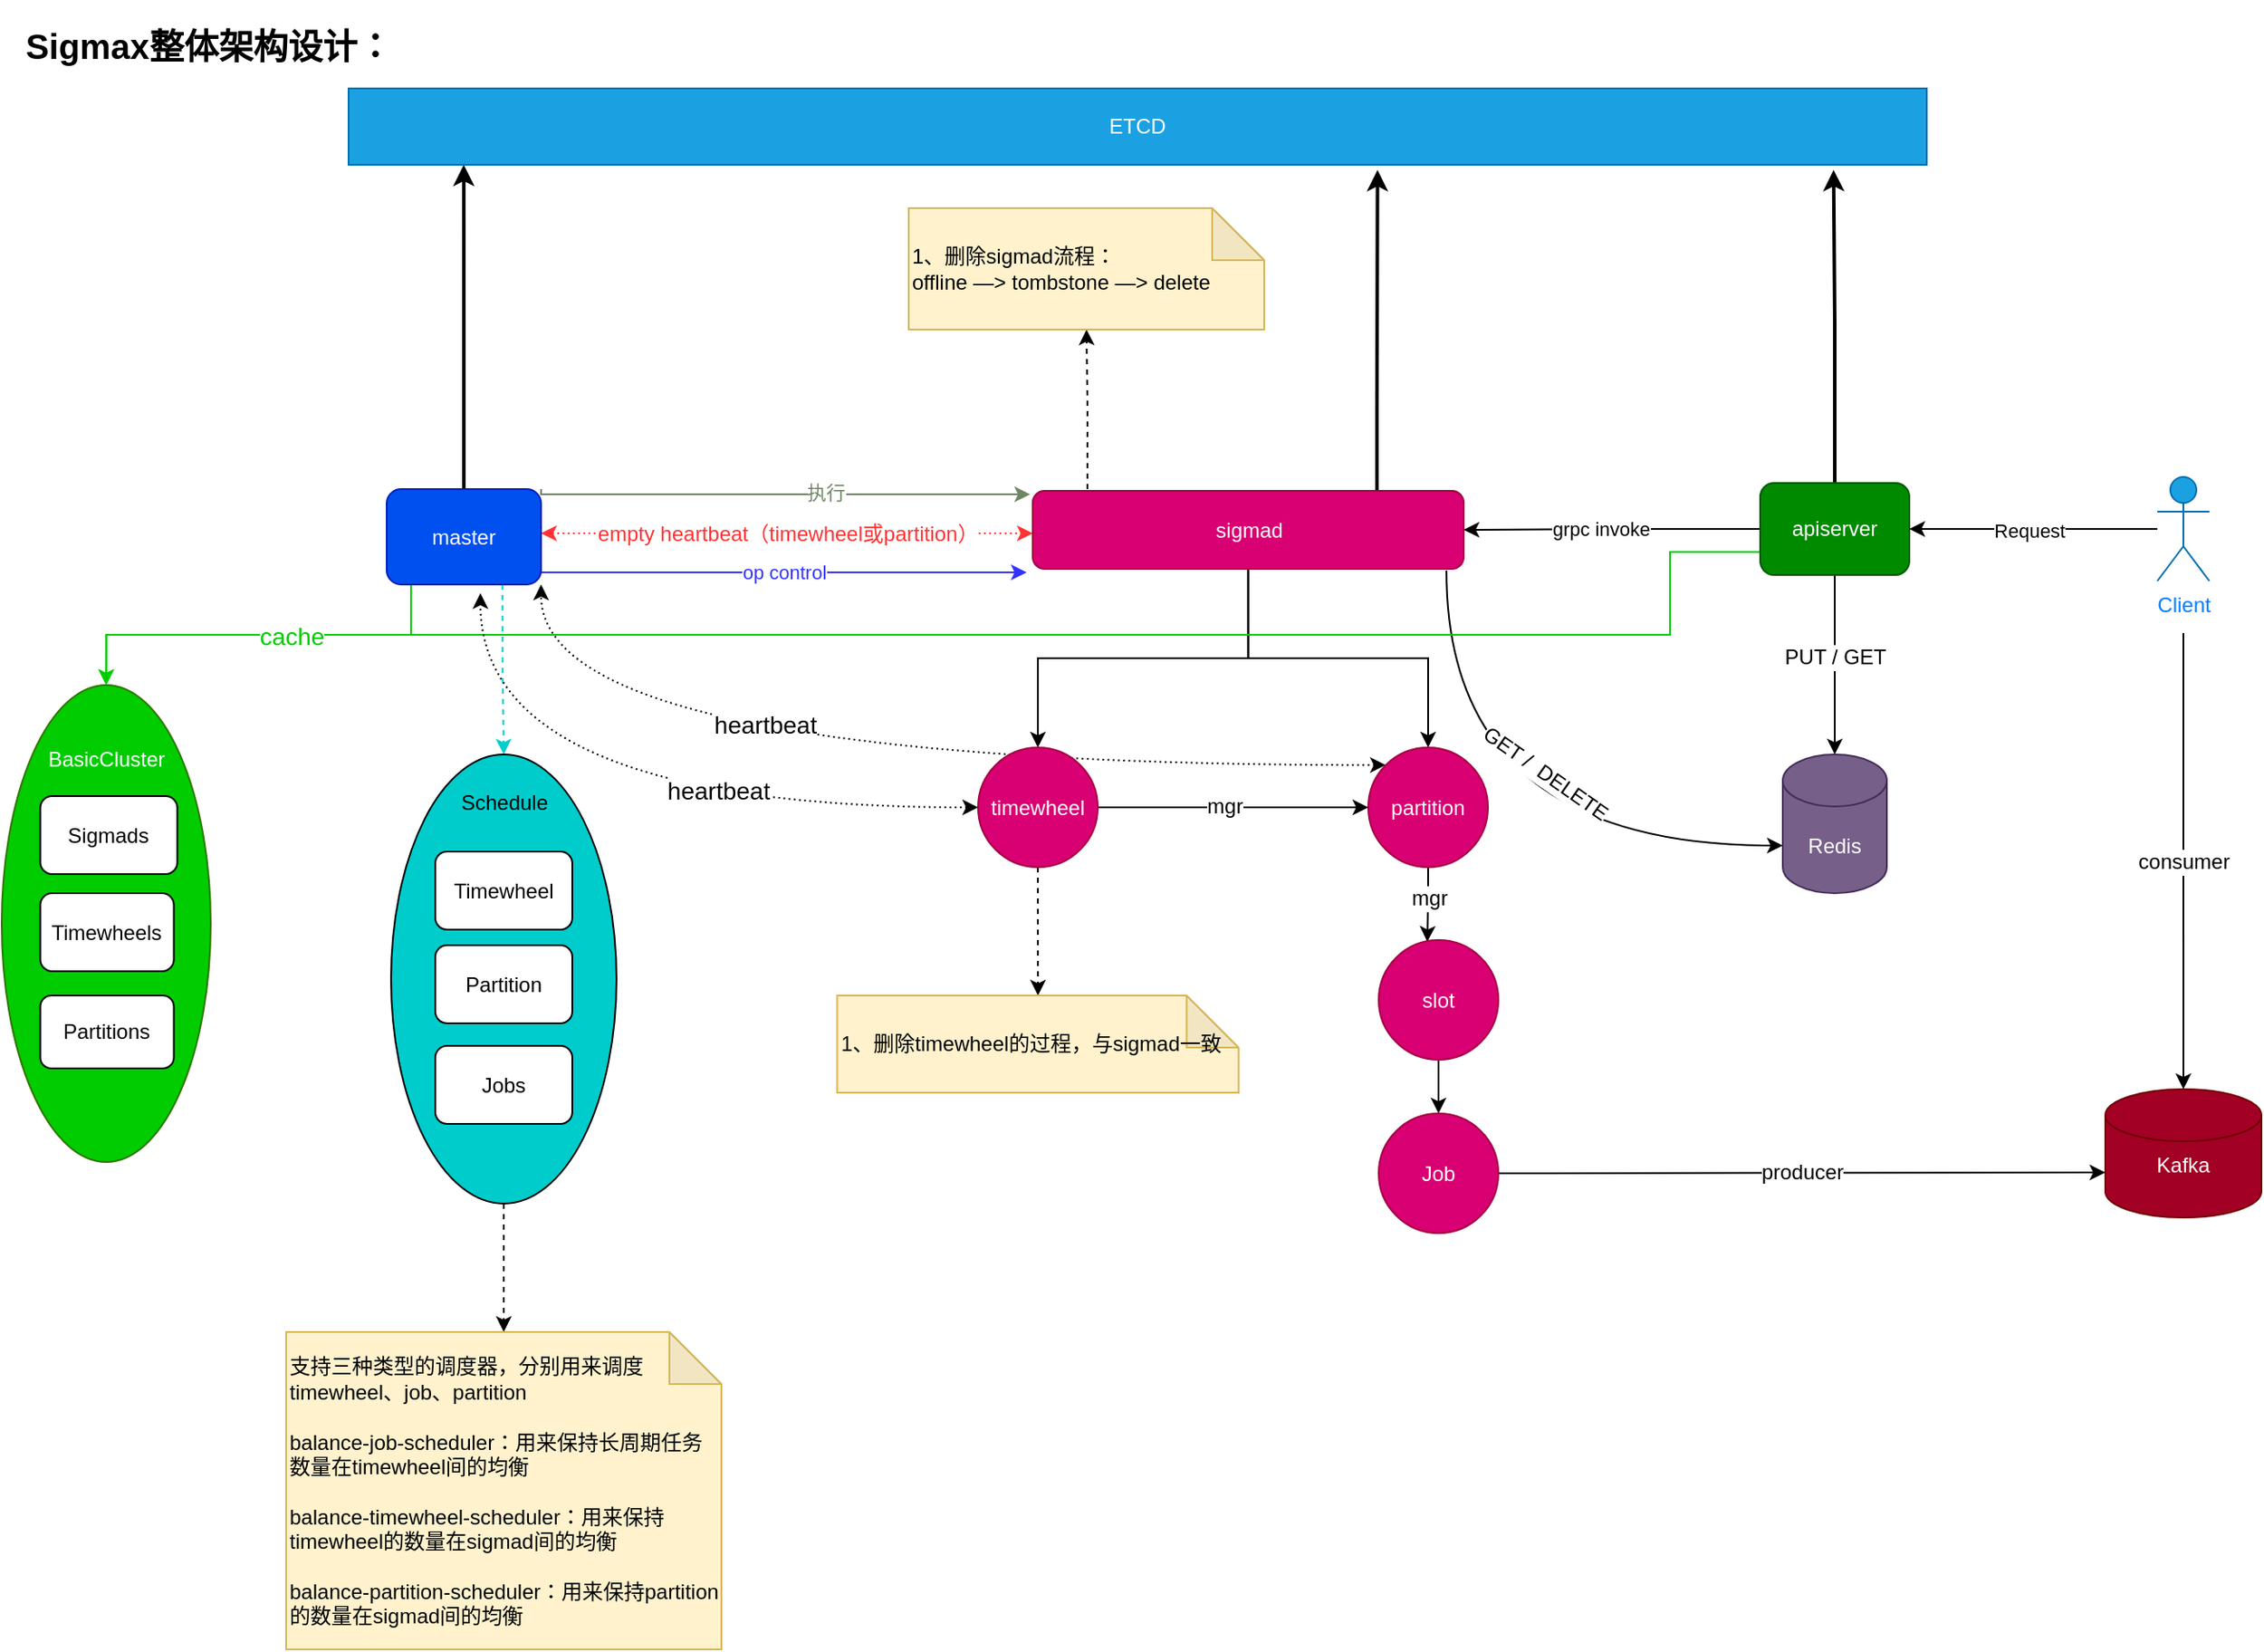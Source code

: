 <mxfile version="14.9.7" type="github">
  <diagram id="M-qKC3qr806KLWmZ0Jch" name="第 1 页">
    <mxGraphModel dx="2226" dy="1149" grid="1" gridSize="10" guides="1" tooltips="1" connect="1" arrows="1" fold="1" page="0" pageScale="1" pageWidth="827" pageHeight="1169" background="none" math="0" shadow="0">
      <root>
        <mxCell id="0" />
        <mxCell id="1" parent="0" />
        <mxCell id="0nwmMuTyDeL7QVPxEyri-27" value="&lt;br&gt;&lt;br&gt;BasicCluster" style="ellipse;whiteSpace=wrap;html=1;strokeColor=#2D7600;verticalAlign=top;fontColor=#ffffff;fillColor=#00cc00;" vertex="1" parent="1">
          <mxGeometry x="-730" y="360" width="120.5" height="275" as="geometry" />
        </mxCell>
        <mxCell id="0nwmMuTyDeL7QVPxEyri-4" value="op control" style="edgeStyle=orthogonalEdgeStyle;rounded=0;orthogonalLoop=1;jettySize=auto;html=1;strokeColor=#3333FF;fontColor=#3333FF;" edge="1" parent="1" source="0nwmMuTyDeL7QVPxEyri-1">
          <mxGeometry relative="1" as="geometry">
            <mxPoint x="-139" y="295" as="targetPoint" />
            <Array as="points">
              <mxPoint x="-361" y="295" />
              <mxPoint x="-361" y="295" />
            </Array>
          </mxGeometry>
        </mxCell>
        <mxCell id="0nwmMuTyDeL7QVPxEyri-18" style="edgeStyle=orthogonalEdgeStyle;rounded=0;orthogonalLoop=1;jettySize=auto;html=1;exitX=1;exitY=0;exitDx=0;exitDy=0;strokeColor=#6D8764;" edge="1" parent="1" source="0nwmMuTyDeL7QVPxEyri-1">
          <mxGeometry relative="1" as="geometry">
            <mxPoint x="-137" y="250" as="targetPoint" />
            <Array as="points">
              <mxPoint x="-419" y="250" />
            </Array>
          </mxGeometry>
        </mxCell>
        <mxCell id="0nwmMuTyDeL7QVPxEyri-19" value="执行" style="edgeLabel;html=1;align=center;verticalAlign=middle;resizable=0;points=[];fontColor=#6D8764;" vertex="1" connectable="0" parent="0nwmMuTyDeL7QVPxEyri-18">
          <mxGeometry x="0.168" y="1" relative="1" as="geometry">
            <mxPoint as="offset" />
          </mxGeometry>
        </mxCell>
        <mxCell id="0nwmMuTyDeL7QVPxEyri-28" style="edgeStyle=orthogonalEdgeStyle;rounded=0;orthogonalLoop=1;jettySize=auto;html=1;exitX=0.5;exitY=1;exitDx=0;exitDy=0;entryX=0.5;entryY=0;entryDx=0;entryDy=0;strokeColor=#00CC00;" edge="1" parent="1" source="0nwmMuTyDeL7QVPxEyri-1" target="0nwmMuTyDeL7QVPxEyri-27">
          <mxGeometry relative="1" as="geometry">
            <Array as="points">
              <mxPoint x="-494" y="302" />
              <mxPoint x="-494" y="331" />
              <mxPoint x="-670" y="331" />
            </Array>
          </mxGeometry>
        </mxCell>
        <mxCell id="0nwmMuTyDeL7QVPxEyri-30" style="edgeStyle=orthogonalEdgeStyle;rounded=0;orthogonalLoop=1;jettySize=auto;html=1;exitX=0.75;exitY=1;exitDx=0;exitDy=0;entryX=0.5;entryY=0;entryDx=0;entryDy=0;dashed=1;strokeColor=#00CCCC;" edge="1" parent="1" source="0nwmMuTyDeL7QVPxEyri-1" target="0nwmMuTyDeL7QVPxEyri-29">
          <mxGeometry relative="1" as="geometry" />
        </mxCell>
        <mxCell id="0nwmMuTyDeL7QVPxEyri-52" value="empty heartbeat（timewheel或partition）" style="edgeStyle=orthogonalEdgeStyle;rounded=0;orthogonalLoop=1;jettySize=auto;html=1;entryX=0;entryY=0.5;entryDx=0;entryDy=0;fontSize=12;dashed=1;dashPattern=1 2;startArrow=classic;startFill=1;fontColor=#FF3333;strokeColor=#FF3333;" edge="1" parent="1">
          <mxGeometry relative="1" as="geometry">
            <mxPoint x="-419" y="272.5" as="sourcePoint" />
            <mxPoint x="-135.5" y="272.5" as="targetPoint" />
          </mxGeometry>
        </mxCell>
        <mxCell id="0nwmMuTyDeL7QVPxEyri-105" style="edgeStyle=orthogonalEdgeStyle;rounded=0;orthogonalLoop=1;jettySize=auto;html=1;entryX=0.073;entryY=1;entryDx=0;entryDy=0;entryPerimeter=0;fontSize=12;fontColor=#000000;startArrow=none;startFill=0;strokeColor=#000000;strokeWidth=2;" edge="1" parent="1" source="0nwmMuTyDeL7QVPxEyri-1" target="0nwmMuTyDeL7QVPxEyri-104">
          <mxGeometry relative="1" as="geometry" />
        </mxCell>
        <mxCell id="0nwmMuTyDeL7QVPxEyri-1" value="master" style="rounded=1;whiteSpace=wrap;html=1;fillColor=#0050ef;strokeColor=#001DBC;fontColor=#ffffff;" vertex="1" parent="1">
          <mxGeometry x="-508" y="247" width="89" height="55" as="geometry" />
        </mxCell>
        <mxCell id="0nwmMuTyDeL7QVPxEyri-16" style="edgeStyle=orthogonalEdgeStyle;rounded=0;orthogonalLoop=1;jettySize=auto;html=1;exitX=0.5;exitY=1;exitDx=0;exitDy=0;entryX=0.5;entryY=0;entryDx=0;entryDy=0;" edge="1" parent="1" source="0nwmMuTyDeL7QVPxEyri-2" target="0nwmMuTyDeL7QVPxEyri-7">
          <mxGeometry relative="1" as="geometry" />
        </mxCell>
        <mxCell id="0nwmMuTyDeL7QVPxEyri-17" style="edgeStyle=orthogonalEdgeStyle;rounded=0;orthogonalLoop=1;jettySize=auto;html=1;entryX=0.5;entryY=0;entryDx=0;entryDy=0;strokeColor=#000000;" edge="1" parent="1" source="0nwmMuTyDeL7QVPxEyri-2" target="0nwmMuTyDeL7QVPxEyri-8">
          <mxGeometry relative="1" as="geometry" />
        </mxCell>
        <mxCell id="0nwmMuTyDeL7QVPxEyri-38" style="edgeStyle=orthogonalEdgeStyle;rounded=0;orthogonalLoop=1;jettySize=auto;html=1;entryX=0.5;entryY=1;entryDx=0;entryDy=0;entryPerimeter=0;dashed=1;strokeColor=#000000;exitX=0.127;exitY=-0.022;exitDx=0;exitDy=0;exitPerimeter=0;" edge="1" parent="1" source="0nwmMuTyDeL7QVPxEyri-2" target="0nwmMuTyDeL7QVPxEyri-20">
          <mxGeometry relative="1" as="geometry" />
        </mxCell>
        <mxCell id="0nwmMuTyDeL7QVPxEyri-106" style="edgeStyle=orthogonalEdgeStyle;rounded=0;orthogonalLoop=1;jettySize=auto;html=1;entryX=0.652;entryY=1.068;entryDx=0;entryDy=0;entryPerimeter=0;fontSize=12;fontColor=#000000;startArrow=none;startFill=0;strokeColor=#000000;strokeWidth=2;" edge="1" parent="1" source="0nwmMuTyDeL7QVPxEyri-2" target="0nwmMuTyDeL7QVPxEyri-104">
          <mxGeometry relative="1" as="geometry">
            <Array as="points">
              <mxPoint x="63" y="200" />
              <mxPoint x="63" y="200" />
            </Array>
          </mxGeometry>
        </mxCell>
        <mxCell id="0nwmMuTyDeL7QVPxEyri-112" style="edgeStyle=orthogonalEdgeStyle;curved=1;rounded=0;orthogonalLoop=1;jettySize=auto;html=1;entryX=0;entryY=0;entryDx=0;entryDy=52.5;entryPerimeter=0;fontSize=12;fontColor=#007FFF;startArrow=none;startFill=0;strokeColor=#000000;exitX=0.96;exitY=1.022;exitDx=0;exitDy=0;exitPerimeter=0;" edge="1" parent="1" source="0nwmMuTyDeL7QVPxEyri-2" target="0nwmMuTyDeL7QVPxEyri-108">
          <mxGeometry relative="1" as="geometry" />
        </mxCell>
        <mxCell id="0nwmMuTyDeL7QVPxEyri-113" value="GET /&amp;nbsp; DELETE" style="edgeLabel;html=1;align=center;verticalAlign=middle;resizable=0;points=[];fontSize=12;rotation=35;" vertex="1" connectable="0" parent="0nwmMuTyDeL7QVPxEyri-112">
          <mxGeometry x="0.183" y="40" relative="1" as="geometry">
            <mxPoint x="7" y="-2" as="offset" />
          </mxGeometry>
        </mxCell>
        <mxCell id="0nwmMuTyDeL7QVPxEyri-2" value="sigmad" style="rounded=1;whiteSpace=wrap;html=1;fillColor=#d80073;strokeColor=#A50040;fontColor=#ffffff;" vertex="1" parent="1">
          <mxGeometry x="-135.5" y="248" width="248.5" height="45" as="geometry" />
        </mxCell>
        <mxCell id="0nwmMuTyDeL7QVPxEyri-40" style="edgeStyle=orthogonalEdgeStyle;rounded=0;orthogonalLoop=1;jettySize=auto;html=1;entryX=0.5;entryY=0;entryDx=0;entryDy=0;strokeColor=#00CC00;exitX=0;exitY=0.75;exitDx=0;exitDy=0;" edge="1" parent="1" source="0nwmMuTyDeL7QVPxEyri-3" target="0nwmMuTyDeL7QVPxEyri-27">
          <mxGeometry relative="1" as="geometry">
            <mxPoint x="327" y="331" as="sourcePoint" />
            <Array as="points">
              <mxPoint x="232" y="283" />
              <mxPoint x="232" y="331" />
              <mxPoint x="-670" y="331" />
            </Array>
          </mxGeometry>
        </mxCell>
        <mxCell id="0nwmMuTyDeL7QVPxEyri-57" value="cache" style="edgeLabel;html=1;align=center;verticalAlign=middle;resizable=0;points=[];fontSize=14;fontColor=#00CC00;" vertex="1" connectable="0" parent="0nwmMuTyDeL7QVPxEyri-40">
          <mxGeometry x="0.736" y="1" relative="1" as="geometry">
            <mxPoint as="offset" />
          </mxGeometry>
        </mxCell>
        <mxCell id="0nwmMuTyDeL7QVPxEyri-46" style="edgeStyle=orthogonalEdgeStyle;rounded=0;orthogonalLoop=1;jettySize=auto;html=1;entryX=1;entryY=0.5;entryDx=0;entryDy=0;strokeColor=#000000;" edge="1" parent="1" source="0nwmMuTyDeL7QVPxEyri-3" target="0nwmMuTyDeL7QVPxEyri-2">
          <mxGeometry relative="1" as="geometry" />
        </mxCell>
        <mxCell id="0nwmMuTyDeL7QVPxEyri-47" value="grpc invoke" style="edgeLabel;html=1;align=center;verticalAlign=middle;resizable=0;points=[];" vertex="1" connectable="0" parent="0nwmMuTyDeL7QVPxEyri-46">
          <mxGeometry x="0.097" y="-1" relative="1" as="geometry">
            <mxPoint x="1" as="offset" />
          </mxGeometry>
        </mxCell>
        <mxCell id="0nwmMuTyDeL7QVPxEyri-107" style="edgeStyle=orthogonalEdgeStyle;rounded=0;orthogonalLoop=1;jettySize=auto;html=1;entryX=0.941;entryY=1.068;entryDx=0;entryDy=0;entryPerimeter=0;fontSize=12;fontColor=#000000;startArrow=none;startFill=0;strokeColor=#000000;strokeWidth=2;" edge="1" parent="1" source="0nwmMuTyDeL7QVPxEyri-3" target="0nwmMuTyDeL7QVPxEyri-104">
          <mxGeometry relative="1" as="geometry" />
        </mxCell>
        <mxCell id="0nwmMuTyDeL7QVPxEyri-109" style="edgeStyle=orthogonalEdgeStyle;rounded=0;orthogonalLoop=1;jettySize=auto;html=1;exitX=0.5;exitY=1;exitDx=0;exitDy=0;fontSize=12;fontColor=#000000;startArrow=none;startFill=0;strokeColor=#000000;" edge="1" parent="1" source="0nwmMuTyDeL7QVPxEyri-3" target="0nwmMuTyDeL7QVPxEyri-108">
          <mxGeometry relative="1" as="geometry" />
        </mxCell>
        <mxCell id="0nwmMuTyDeL7QVPxEyri-110" value="PUT / GET" style="edgeLabel;html=1;align=center;verticalAlign=middle;resizable=0;points=[];fontSize=12;fontColor=#000000;" vertex="1" connectable="0" parent="0nwmMuTyDeL7QVPxEyri-109">
          <mxGeometry x="-0.082" relative="1" as="geometry">
            <mxPoint as="offset" />
          </mxGeometry>
        </mxCell>
        <mxCell id="0nwmMuTyDeL7QVPxEyri-3" value="apiserver" style="rounded=1;whiteSpace=wrap;html=1;fillColor=#008a00;strokeColor=#005700;fontColor=#ffffff;" vertex="1" parent="1">
          <mxGeometry x="284" y="243.5" width="86" height="53" as="geometry" />
        </mxCell>
        <mxCell id="0nwmMuTyDeL7QVPxEyri-54" style="edgeStyle=orthogonalEdgeStyle;curved=1;rounded=0;orthogonalLoop=1;jettySize=auto;html=1;exitX=0;exitY=0;exitDx=0;exitDy=0;entryX=1;entryY=1;entryDx=0;entryDy=0;dashed=1;dashPattern=1 2;fontSize=14;startArrow=classic;startFill=1;" edge="1" parent="1" source="0nwmMuTyDeL7QVPxEyri-7" target="0nwmMuTyDeL7QVPxEyri-1">
          <mxGeometry relative="1" as="geometry" />
        </mxCell>
        <mxCell id="0nwmMuTyDeL7QVPxEyri-56" value="heartbeat" style="edgeLabel;html=1;align=center;verticalAlign=middle;resizable=0;points=[];fontSize=14;fontColor=#000000;" vertex="1" connectable="0" parent="0nwmMuTyDeL7QVPxEyri-54">
          <mxGeometry x="0.212" y="-23" relative="1" as="geometry">
            <mxPoint as="offset" />
          </mxGeometry>
        </mxCell>
        <mxCell id="0nwmMuTyDeL7QVPxEyri-64" style="edgeStyle=orthogonalEdgeStyle;curved=1;rounded=0;orthogonalLoop=1;jettySize=auto;html=1;entryX=0.406;entryY=0.014;entryDx=0;entryDy=0;entryPerimeter=0;fontSize=12;fontColor=#000000;startArrow=none;startFill=0;strokeColor=#000000;" edge="1" parent="1" source="0nwmMuTyDeL7QVPxEyri-7" target="0nwmMuTyDeL7QVPxEyri-63">
          <mxGeometry relative="1" as="geometry" />
        </mxCell>
        <mxCell id="0nwmMuTyDeL7QVPxEyri-70" value="mgr" style="edgeLabel;html=1;align=center;verticalAlign=middle;resizable=0;points=[];fontSize=12;fontColor=#000000;" vertex="1" connectable="0" parent="0nwmMuTyDeL7QVPxEyri-64">
          <mxGeometry x="-0.172" relative="1" as="geometry">
            <mxPoint as="offset" />
          </mxGeometry>
        </mxCell>
        <mxCell id="0nwmMuTyDeL7QVPxEyri-7" value="partition" style="ellipse;whiteSpace=wrap;html=1;aspect=fixed;fillColor=#d80073;strokeColor=#A50040;fontColor=#ffffff;" vertex="1" parent="1">
          <mxGeometry x="58" y="396" width="69" height="69" as="geometry" />
        </mxCell>
        <mxCell id="0nwmMuTyDeL7QVPxEyri-39" style="edgeStyle=orthogonalEdgeStyle;rounded=0;orthogonalLoop=1;jettySize=auto;html=1;dashed=1;strokeColor=#000000;" edge="1" parent="1" source="0nwmMuTyDeL7QVPxEyri-8" target="0nwmMuTyDeL7QVPxEyri-22">
          <mxGeometry relative="1" as="geometry" />
        </mxCell>
        <mxCell id="0nwmMuTyDeL7QVPxEyri-53" style="edgeStyle=orthogonalEdgeStyle;curved=1;rounded=0;orthogonalLoop=1;jettySize=auto;html=1;dashed=1;dashPattern=1 2;fontSize=14;startArrow=classic;startFill=1;" edge="1" parent="1" source="0nwmMuTyDeL7QVPxEyri-8">
          <mxGeometry relative="1" as="geometry">
            <mxPoint x="-454" y="307" as="targetPoint" />
          </mxGeometry>
        </mxCell>
        <mxCell id="0nwmMuTyDeL7QVPxEyri-55" value="heartbeat" style="edgeLabel;html=1;align=center;verticalAlign=middle;resizable=0;points=[];fontSize=14;fontColor=#000000;" vertex="1" connectable="0" parent="0nwmMuTyDeL7QVPxEyri-53">
          <mxGeometry x="-0.269" y="-10" relative="1" as="geometry">
            <mxPoint as="offset" />
          </mxGeometry>
        </mxCell>
        <mxCell id="0nwmMuTyDeL7QVPxEyri-61" style="edgeStyle=orthogonalEdgeStyle;curved=1;rounded=0;orthogonalLoop=1;jettySize=auto;html=1;entryX=0;entryY=0.5;entryDx=0;entryDy=0;fontSize=12;fontColor=#000000;startArrow=none;startFill=0;strokeColor=#000000;" edge="1" parent="1" source="0nwmMuTyDeL7QVPxEyri-8" target="0nwmMuTyDeL7QVPxEyri-7">
          <mxGeometry relative="1" as="geometry" />
        </mxCell>
        <mxCell id="0nwmMuTyDeL7QVPxEyri-62" value="mgr" style="edgeLabel;html=1;align=center;verticalAlign=middle;resizable=0;points=[];fontSize=12;fontColor=#000000;" vertex="1" connectable="0" parent="0nwmMuTyDeL7QVPxEyri-61">
          <mxGeometry x="-0.064" y="2" relative="1" as="geometry">
            <mxPoint y="1" as="offset" />
          </mxGeometry>
        </mxCell>
        <mxCell id="0nwmMuTyDeL7QVPxEyri-8" value="timewheel" style="ellipse;whiteSpace=wrap;html=1;aspect=fixed;fillColor=#d80073;strokeColor=#A50040;fontColor=#ffffff;" vertex="1" parent="1">
          <mxGeometry x="-167" y="396" width="69" height="69" as="geometry" />
        </mxCell>
        <mxCell id="0nwmMuTyDeL7QVPxEyri-20" value="1、删除sigmad流程：&lt;br&gt;offline —&amp;gt; tombstone —&amp;gt; delete" style="shape=note;whiteSpace=wrap;html=1;backgroundOutline=1;darkOpacity=0.05;fillColor=#fff2cc;strokeColor=#d6b656;align=left;" vertex="1" parent="1">
          <mxGeometry x="-207" y="85" width="205" height="70" as="geometry" />
        </mxCell>
        <mxCell id="0nwmMuTyDeL7QVPxEyri-22" value="1、删除timewheel的过程，与sigmad一致" style="shape=note;whiteSpace=wrap;html=1;backgroundOutline=1;darkOpacity=0.05;strokeColor=#d6b656;fillColor=#fff2cc;align=left;" vertex="1" parent="1">
          <mxGeometry x="-248.25" y="539" width="231.5" height="56" as="geometry" />
        </mxCell>
        <mxCell id="0nwmMuTyDeL7QVPxEyri-24" value="Sigmads" style="rounded=1;whiteSpace=wrap;html=1;strokeColor=#000000;gradientColor=none;" vertex="1" parent="1">
          <mxGeometry x="-707.75" y="424" width="79" height="45" as="geometry" />
        </mxCell>
        <mxCell id="0nwmMuTyDeL7QVPxEyri-25" value="Timewheels" style="rounded=1;whiteSpace=wrap;html=1;strokeColor=#000000;gradientColor=none;" vertex="1" parent="1">
          <mxGeometry x="-707.75" y="480" width="77" height="45" as="geometry" />
        </mxCell>
        <mxCell id="0nwmMuTyDeL7QVPxEyri-26" value="Partitions" style="rounded=1;whiteSpace=wrap;html=1;strokeColor=#000000;gradientColor=none;" vertex="1" parent="1">
          <mxGeometry x="-707.75" y="539" width="77" height="42" as="geometry" />
        </mxCell>
        <mxCell id="0nwmMuTyDeL7QVPxEyri-35" style="edgeStyle=orthogonalEdgeStyle;rounded=0;orthogonalLoop=1;jettySize=auto;html=1;exitX=0.5;exitY=1;exitDx=0;exitDy=0;dashed=1;strokeColor=#000000;" edge="1" parent="1" source="0nwmMuTyDeL7QVPxEyri-29" target="0nwmMuTyDeL7QVPxEyri-34">
          <mxGeometry relative="1" as="geometry" />
        </mxCell>
        <mxCell id="0nwmMuTyDeL7QVPxEyri-29" value="&lt;br&gt;Schedule" style="ellipse;whiteSpace=wrap;html=1;strokeColor=#000000;gradientColor=none;verticalAlign=top;fillColor=#00CCCC;" vertex="1" parent="1">
          <mxGeometry x="-505.5" y="400" width="130" height="259" as="geometry" />
        </mxCell>
        <mxCell id="0nwmMuTyDeL7QVPxEyri-31" value="Timewheel" style="rounded=1;whiteSpace=wrap;html=1;strokeColor=#000000;gradientColor=none;" vertex="1" parent="1">
          <mxGeometry x="-480" y="456" width="79" height="45" as="geometry" />
        </mxCell>
        <mxCell id="0nwmMuTyDeL7QVPxEyri-32" value="Partition" style="rounded=1;whiteSpace=wrap;html=1;strokeColor=#000000;gradientColor=none;" vertex="1" parent="1">
          <mxGeometry x="-480" y="510" width="79" height="45" as="geometry" />
        </mxCell>
        <mxCell id="0nwmMuTyDeL7QVPxEyri-33" value="Jobs" style="rounded=1;whiteSpace=wrap;html=1;strokeColor=#000000;gradientColor=none;" vertex="1" parent="1">
          <mxGeometry x="-480" y="568" width="79" height="45" as="geometry" />
        </mxCell>
        <mxCell id="0nwmMuTyDeL7QVPxEyri-34" value="支持三种类型的调度器，分别用来调度timewheel、job、partition&lt;br&gt;&lt;br&gt;balance-job-scheduler：用来保持长周期任务数量在timewheel间的均衡&lt;br&gt;&lt;br&gt;balance-timewheel-scheduler：用来保持timewheel的数量在sigmad间的均衡&lt;br&gt;&lt;br&gt;balance-partition-scheduler：用来保持partition的数量在sigmad间的均衡" style="shape=note;whiteSpace=wrap;html=1;backgroundOutline=1;darkOpacity=0.05;strokeColor=#d6b656;fillColor=#fff2cc;align=left;" vertex="1" parent="1">
          <mxGeometry x="-566" y="733" width="251" height="183" as="geometry" />
        </mxCell>
        <mxCell id="0nwmMuTyDeL7QVPxEyri-43" style="edgeStyle=orthogonalEdgeStyle;rounded=0;orthogonalLoop=1;jettySize=auto;html=1;strokeColor=#000000;" edge="1" parent="1" source="0nwmMuTyDeL7QVPxEyri-42" target="0nwmMuTyDeL7QVPxEyri-3">
          <mxGeometry relative="1" as="geometry" />
        </mxCell>
        <mxCell id="0nwmMuTyDeL7QVPxEyri-45" value="Request" style="edgeLabel;html=1;align=center;verticalAlign=middle;resizable=0;points=[];" vertex="1" connectable="0" parent="0nwmMuTyDeL7QVPxEyri-43">
          <mxGeometry x="0.033" y="1" relative="1" as="geometry">
            <mxPoint as="offset" />
          </mxGeometry>
        </mxCell>
        <mxCell id="0nwmMuTyDeL7QVPxEyri-67" style="edgeStyle=orthogonalEdgeStyle;curved=1;rounded=0;orthogonalLoop=1;jettySize=auto;html=1;entryX=0.5;entryY=0;entryDx=0;entryDy=0;entryPerimeter=0;fontSize=12;fontColor=#000000;startArrow=none;startFill=0;strokeColor=#000000;" edge="1" parent="1" target="0nwmMuTyDeL7QVPxEyri-60">
          <mxGeometry relative="1" as="geometry">
            <mxPoint x="528" y="330" as="sourcePoint" />
          </mxGeometry>
        </mxCell>
        <mxCell id="0nwmMuTyDeL7QVPxEyri-69" value="consumer" style="edgeLabel;html=1;align=center;verticalAlign=middle;resizable=0;points=[];fontSize=12;fontColor=#000000;" vertex="1" connectable="0" parent="0nwmMuTyDeL7QVPxEyri-67">
          <mxGeometry x="-0.003" y="-1" relative="1" as="geometry">
            <mxPoint as="offset" />
          </mxGeometry>
        </mxCell>
        <mxCell id="0nwmMuTyDeL7QVPxEyri-42" value="Client" style="shape=umlActor;verticalLabelPosition=bottom;verticalAlign=top;html=1;outlineConnect=0;strokeColor=#006EAF;fillColor=#1ba1e2;fontColor=#007FFF;" vertex="1" parent="1">
          <mxGeometry x="513" y="240" width="30" height="60" as="geometry" />
        </mxCell>
        <mxCell id="0nwmMuTyDeL7QVPxEyri-48" value="Sigmax整体架构设计：" style="text;html=1;strokeColor=none;fillColor=none;align=center;verticalAlign=middle;whiteSpace=wrap;rounded=0;fontSize=20;fontStyle=1" vertex="1" parent="1">
          <mxGeometry x="-730" y="-35" width="238.75" height="51" as="geometry" />
        </mxCell>
        <mxCell id="0nwmMuTyDeL7QVPxEyri-60" value="Kafka" style="shape=cylinder3;whiteSpace=wrap;html=1;boundedLbl=1;backgroundOutline=1;size=15;fontSize=12;strokeColor=#6F0000;align=center;verticalAlign=top;fillColor=#a20025;fontColor=#ffffff;" vertex="1" parent="1">
          <mxGeometry x="483" y="593" width="90" height="74" as="geometry" />
        </mxCell>
        <mxCell id="0nwmMuTyDeL7QVPxEyri-66" style="edgeStyle=orthogonalEdgeStyle;curved=1;rounded=0;orthogonalLoop=1;jettySize=auto;html=1;exitX=0.5;exitY=1;exitDx=0;exitDy=0;entryX=0.5;entryY=0;entryDx=0;entryDy=0;fontSize=12;fontColor=#000000;startArrow=none;startFill=0;strokeColor=#000000;" edge="1" parent="1" source="0nwmMuTyDeL7QVPxEyri-63" target="0nwmMuTyDeL7QVPxEyri-65">
          <mxGeometry relative="1" as="geometry" />
        </mxCell>
        <mxCell id="0nwmMuTyDeL7QVPxEyri-63" value="slot" style="ellipse;whiteSpace=wrap;html=1;aspect=fixed;fillColor=#d80073;strokeColor=#A50040;fontColor=#ffffff;" vertex="1" parent="1">
          <mxGeometry x="64" y="507" width="69" height="69" as="geometry" />
        </mxCell>
        <mxCell id="0nwmMuTyDeL7QVPxEyri-68" value="producer" style="edgeStyle=orthogonalEdgeStyle;curved=1;rounded=0;orthogonalLoop=1;jettySize=auto;html=1;entryX=0;entryY=0;entryDx=0;entryDy=48;entryPerimeter=0;fontSize=12;fontColor=#000000;startArrow=none;startFill=0;strokeColor=#000000;" edge="1" parent="1" source="0nwmMuTyDeL7QVPxEyri-65" target="0nwmMuTyDeL7QVPxEyri-60">
          <mxGeometry relative="1" as="geometry" />
        </mxCell>
        <mxCell id="0nwmMuTyDeL7QVPxEyri-65" value="Job" style="ellipse;whiteSpace=wrap;html=1;aspect=fixed;fillColor=#d80073;strokeColor=#A50040;fontColor=#ffffff;" vertex="1" parent="1">
          <mxGeometry x="64" y="607" width="69" height="69" as="geometry" />
        </mxCell>
        <mxCell id="0nwmMuTyDeL7QVPxEyri-104" value="ETCD" style="rounded=0;whiteSpace=wrap;html=1;fontSize=12;fontColor=#ffffff;strokeColor=#006EAF;align=center;verticalAlign=middle;fillColor=#1ba1e2;" vertex="1" parent="1">
          <mxGeometry x="-530" y="16" width="910" height="44" as="geometry" />
        </mxCell>
        <mxCell id="0nwmMuTyDeL7QVPxEyri-108" value="Redis" style="shape=cylinder3;whiteSpace=wrap;html=1;boundedLbl=1;backgroundOutline=1;size=15;fontSize=12;fontColor=#ffffff;strokeColor=#432D57;align=center;verticalAlign=middle;fillColor=#76608a;" vertex="1" parent="1">
          <mxGeometry x="297" y="400" width="60" height="80" as="geometry" />
        </mxCell>
      </root>
    </mxGraphModel>
  </diagram>
</mxfile>
